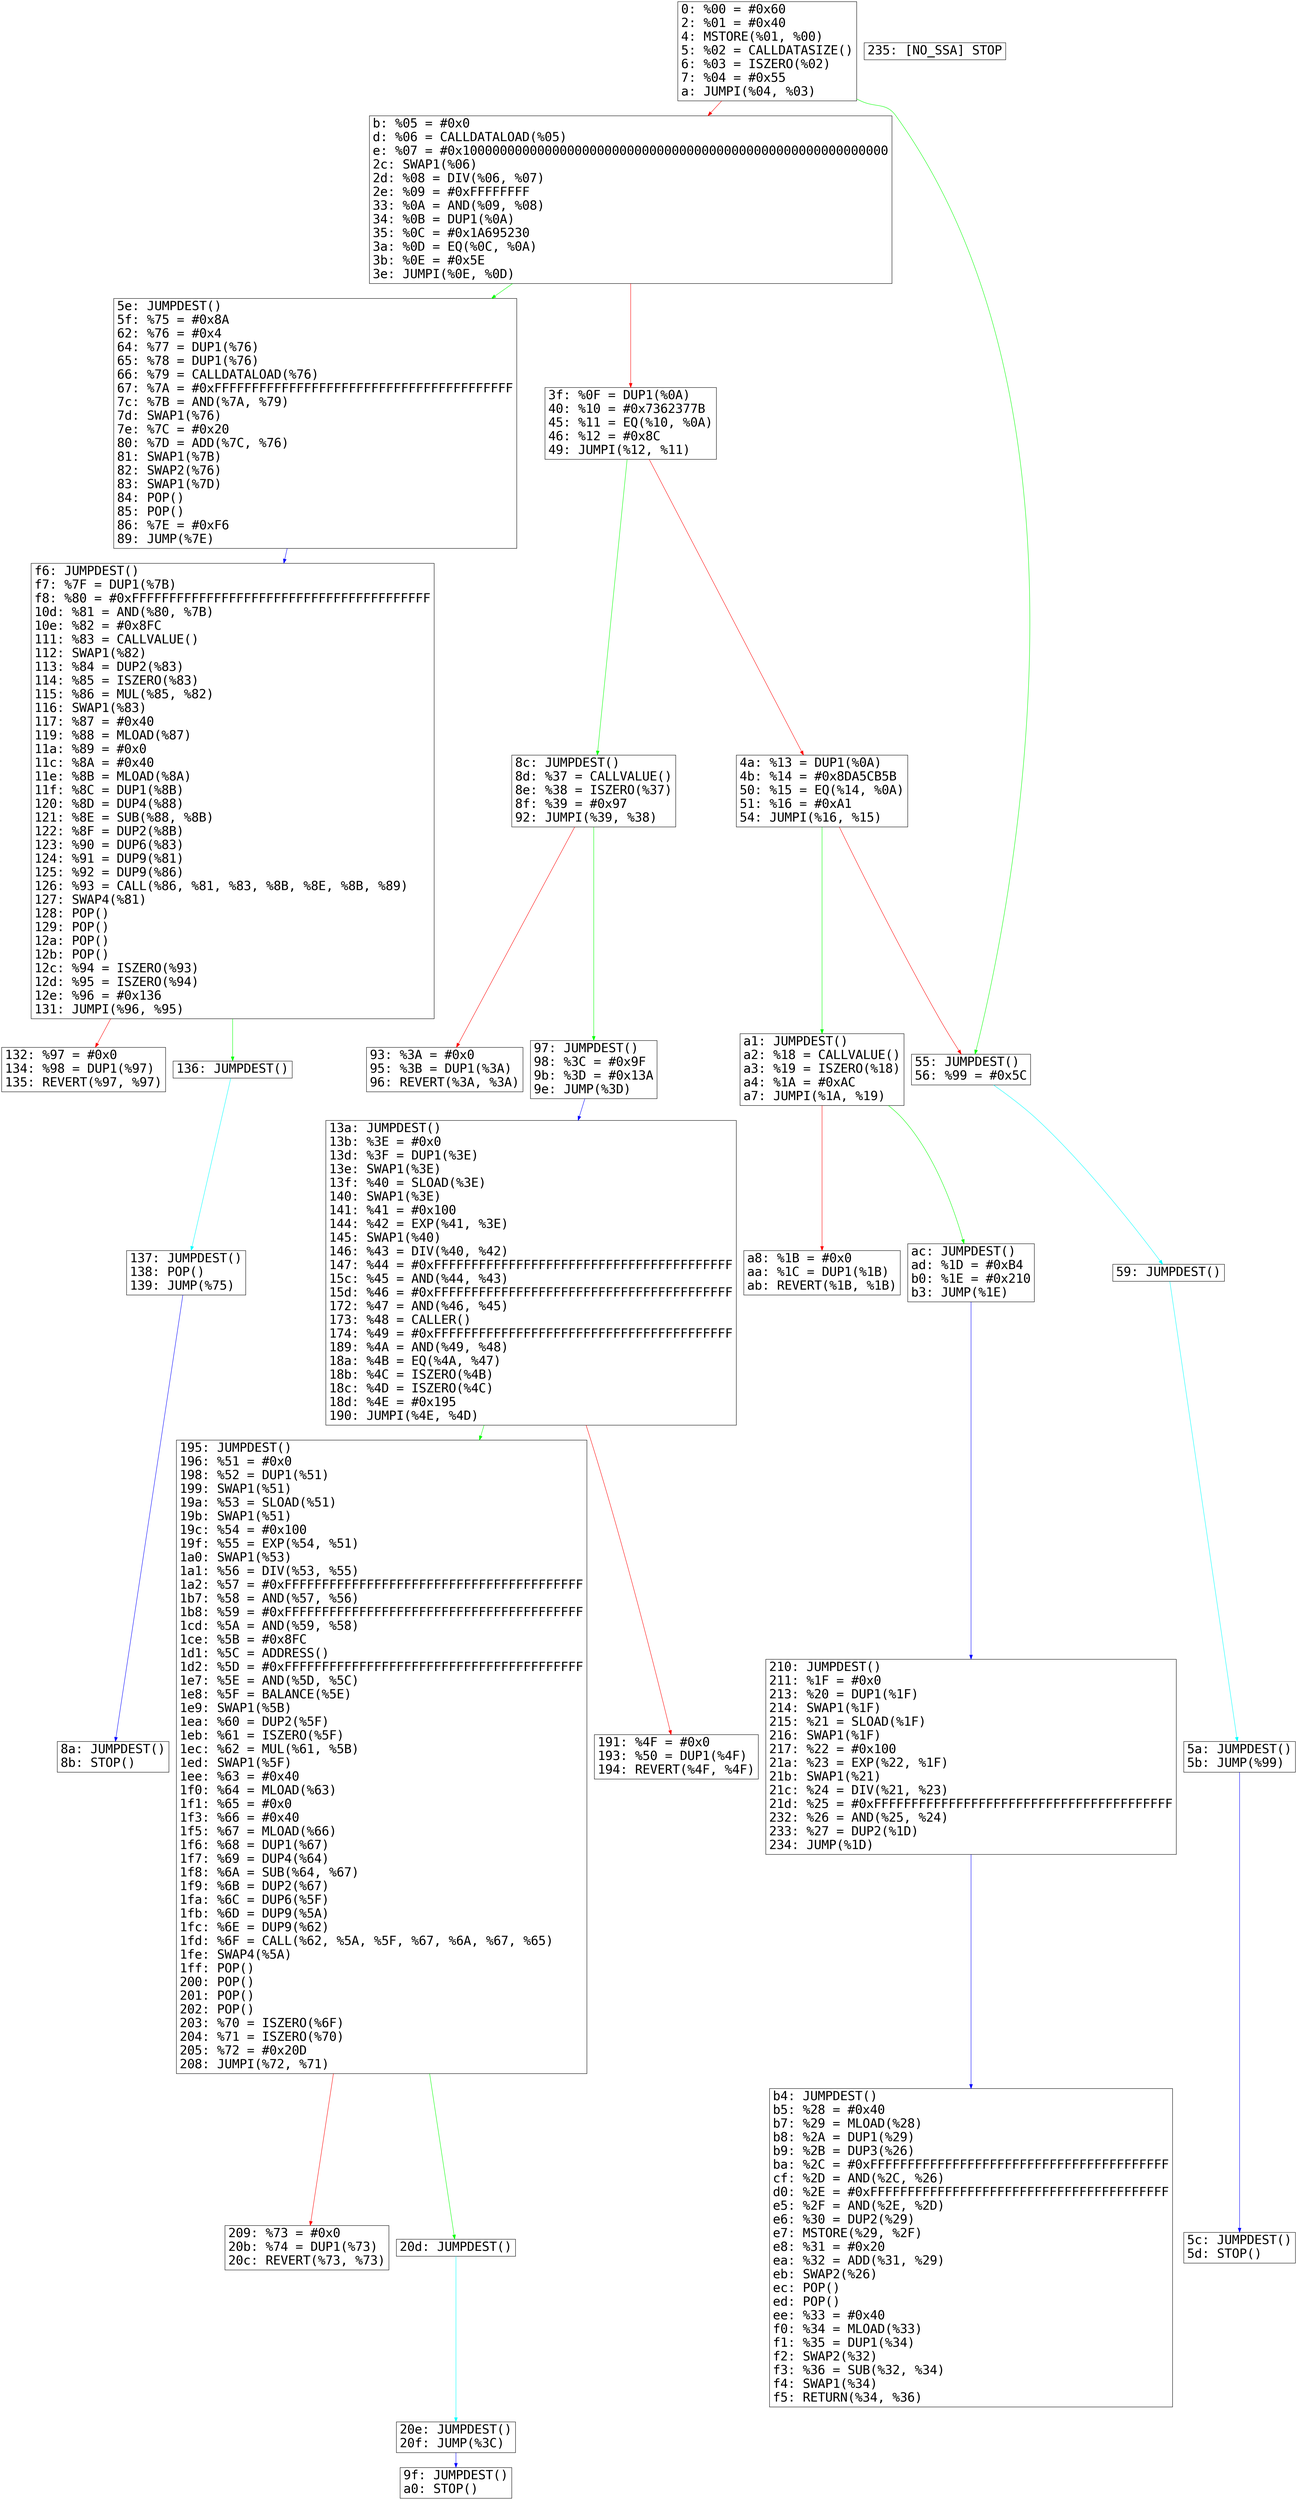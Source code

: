 digraph "graph.cfg.gv" {
	subgraph global {
		node [fontname=Courier fontsize=30.0 rank=same shape=box]
		block_0 [label="0: %00 = #0x60\l2: %01 = #0x40\l4: MSTORE(%01, %00)\l5: %02 = CALLDATASIZE()\l6: %03 = ISZERO(%02)\l7: %04 = #0x55\la: JUMPI(%04, %03)\l"]
		block_b [label="b: %05 = #0x0\ld: %06 = CALLDATALOAD(%05)\le: %07 = #0x100000000000000000000000000000000000000000000000000000000\l2c: SWAP1(%06)\l2d: %08 = DIV(%06, %07)\l2e: %09 = #0xFFFFFFFF\l33: %0A = AND(%09, %08)\l34: %0B = DUP1(%0A)\l35: %0C = #0x1A695230\l3a: %0D = EQ(%0C, %0A)\l3b: %0E = #0x5E\l3e: JUMPI(%0E, %0D)\l"]
		block_3f [label="3f: %0F = DUP1(%0A)\l40: %10 = #0x7362377B\l45: %11 = EQ(%10, %0A)\l46: %12 = #0x8C\l49: JUMPI(%12, %11)\l"]
		block_4a [label="4a: %13 = DUP1(%0A)\l4b: %14 = #0x8DA5CB5B\l50: %15 = EQ(%14, %0A)\l51: %16 = #0xA1\l54: JUMPI(%16, %15)\l"]
		block_55 [label="55: JUMPDEST()\l56: %99 = #0x5C\l"]
		block_59 [label="59: JUMPDEST()\l"]
		block_5a [label="5a: JUMPDEST()\l5b: JUMP(%99)\l"]
		block_5c [label="5c: JUMPDEST()\l5d: STOP()\l"]
		block_5e [label="5e: JUMPDEST()\l5f: %75 = #0x8A\l62: %76 = #0x4\l64: %77 = DUP1(%76)\l65: %78 = DUP1(%76)\l66: %79 = CALLDATALOAD(%76)\l67: %7A = #0xFFFFFFFFFFFFFFFFFFFFFFFFFFFFFFFFFFFFFFFF\l7c: %7B = AND(%7A, %79)\l7d: SWAP1(%76)\l7e: %7C = #0x20\l80: %7D = ADD(%7C, %76)\l81: SWAP1(%7B)\l82: SWAP2(%76)\l83: SWAP1(%7D)\l84: POP()\l85: POP()\l86: %7E = #0xF6\l89: JUMP(%7E)\l"]
		block_8a [label="8a: JUMPDEST()\l8b: STOP()\l"]
		block_8c [label="8c: JUMPDEST()\l8d: %37 = CALLVALUE()\l8e: %38 = ISZERO(%37)\l8f: %39 = #0x97\l92: JUMPI(%39, %38)\l"]
		block_93 [label="93: %3A = #0x0\l95: %3B = DUP1(%3A)\l96: REVERT(%3A, %3A)\l"]
		block_97 [label="97: JUMPDEST()\l98: %3C = #0x9F\l9b: %3D = #0x13A\l9e: JUMP(%3D)\l"]
		block_9f [label="9f: JUMPDEST()\la0: STOP()\l"]
		block_a1 [label="a1: JUMPDEST()\la2: %18 = CALLVALUE()\la3: %19 = ISZERO(%18)\la4: %1A = #0xAC\la7: JUMPI(%1A, %19)\l"]
		block_a8 [label="a8: %1B = #0x0\laa: %1C = DUP1(%1B)\lab: REVERT(%1B, %1B)\l"]
		block_ac [label="ac: JUMPDEST()\lad: %1D = #0xB4\lb0: %1E = #0x210\lb3: JUMP(%1E)\l"]
		block_b4 [label="b4: JUMPDEST()\lb5: %28 = #0x40\lb7: %29 = MLOAD(%28)\lb8: %2A = DUP1(%29)\lb9: %2B = DUP3(%26)\lba: %2C = #0xFFFFFFFFFFFFFFFFFFFFFFFFFFFFFFFFFFFFFFFF\lcf: %2D = AND(%2C, %26)\ld0: %2E = #0xFFFFFFFFFFFFFFFFFFFFFFFFFFFFFFFFFFFFFFFF\le5: %2F = AND(%2E, %2D)\le6: %30 = DUP2(%29)\le7: MSTORE(%29, %2F)\le8: %31 = #0x20\lea: %32 = ADD(%31, %29)\leb: SWAP2(%26)\lec: POP()\led: POP()\lee: %33 = #0x40\lf0: %34 = MLOAD(%33)\lf1: %35 = DUP1(%34)\lf2: SWAP2(%32)\lf3: %36 = SUB(%32, %34)\lf4: SWAP1(%34)\lf5: RETURN(%34, %36)\l"]
		block_f6 [label="f6: JUMPDEST()\lf7: %7F = DUP1(%7B)\lf8: %80 = #0xFFFFFFFFFFFFFFFFFFFFFFFFFFFFFFFFFFFFFFFF\l10d: %81 = AND(%80, %7B)\l10e: %82 = #0x8FC\l111: %83 = CALLVALUE()\l112: SWAP1(%82)\l113: %84 = DUP2(%83)\l114: %85 = ISZERO(%83)\l115: %86 = MUL(%85, %82)\l116: SWAP1(%83)\l117: %87 = #0x40\l119: %88 = MLOAD(%87)\l11a: %89 = #0x0\l11c: %8A = #0x40\l11e: %8B = MLOAD(%8A)\l11f: %8C = DUP1(%8B)\l120: %8D = DUP4(%88)\l121: %8E = SUB(%88, %8B)\l122: %8F = DUP2(%8B)\l123: %90 = DUP6(%83)\l124: %91 = DUP9(%81)\l125: %92 = DUP9(%86)\l126: %93 = CALL(%86, %81, %83, %8B, %8E, %8B, %89)\l127: SWAP4(%81)\l128: POP()\l129: POP()\l12a: POP()\l12b: POP()\l12c: %94 = ISZERO(%93)\l12d: %95 = ISZERO(%94)\l12e: %96 = #0x136\l131: JUMPI(%96, %95)\l"]
		block_132 [label="132: %97 = #0x0\l134: %98 = DUP1(%97)\l135: REVERT(%97, %97)\l"]
		block_136 [label="136: JUMPDEST()\l"]
		block_137 [label="137: JUMPDEST()\l138: POP()\l139: JUMP(%75)\l"]
		block_13a [label="13a: JUMPDEST()\l13b: %3E = #0x0\l13d: %3F = DUP1(%3E)\l13e: SWAP1(%3E)\l13f: %40 = SLOAD(%3E)\l140: SWAP1(%3E)\l141: %41 = #0x100\l144: %42 = EXP(%41, %3E)\l145: SWAP1(%40)\l146: %43 = DIV(%40, %42)\l147: %44 = #0xFFFFFFFFFFFFFFFFFFFFFFFFFFFFFFFFFFFFFFFF\l15c: %45 = AND(%44, %43)\l15d: %46 = #0xFFFFFFFFFFFFFFFFFFFFFFFFFFFFFFFFFFFFFFFF\l172: %47 = AND(%46, %45)\l173: %48 = CALLER()\l174: %49 = #0xFFFFFFFFFFFFFFFFFFFFFFFFFFFFFFFFFFFFFFFF\l189: %4A = AND(%49, %48)\l18a: %4B = EQ(%4A, %47)\l18b: %4C = ISZERO(%4B)\l18c: %4D = ISZERO(%4C)\l18d: %4E = #0x195\l190: JUMPI(%4E, %4D)\l"]
		block_191 [label="191: %4F = #0x0\l193: %50 = DUP1(%4F)\l194: REVERT(%4F, %4F)\l"]
		block_195 [label="195: JUMPDEST()\l196: %51 = #0x0\l198: %52 = DUP1(%51)\l199: SWAP1(%51)\l19a: %53 = SLOAD(%51)\l19b: SWAP1(%51)\l19c: %54 = #0x100\l19f: %55 = EXP(%54, %51)\l1a0: SWAP1(%53)\l1a1: %56 = DIV(%53, %55)\l1a2: %57 = #0xFFFFFFFFFFFFFFFFFFFFFFFFFFFFFFFFFFFFFFFF\l1b7: %58 = AND(%57, %56)\l1b8: %59 = #0xFFFFFFFFFFFFFFFFFFFFFFFFFFFFFFFFFFFFFFFF\l1cd: %5A = AND(%59, %58)\l1ce: %5B = #0x8FC\l1d1: %5C = ADDRESS()\l1d2: %5D = #0xFFFFFFFFFFFFFFFFFFFFFFFFFFFFFFFFFFFFFFFF\l1e7: %5E = AND(%5D, %5C)\l1e8: %5F = BALANCE(%5E)\l1e9: SWAP1(%5B)\l1ea: %60 = DUP2(%5F)\l1eb: %61 = ISZERO(%5F)\l1ec: %62 = MUL(%61, %5B)\l1ed: SWAP1(%5F)\l1ee: %63 = #0x40\l1f0: %64 = MLOAD(%63)\l1f1: %65 = #0x0\l1f3: %66 = #0x40\l1f5: %67 = MLOAD(%66)\l1f6: %68 = DUP1(%67)\l1f7: %69 = DUP4(%64)\l1f8: %6A = SUB(%64, %67)\l1f9: %6B = DUP2(%67)\l1fa: %6C = DUP6(%5F)\l1fb: %6D = DUP9(%5A)\l1fc: %6E = DUP9(%62)\l1fd: %6F = CALL(%62, %5A, %5F, %67, %6A, %67, %65)\l1fe: SWAP4(%5A)\l1ff: POP()\l200: POP()\l201: POP()\l202: POP()\l203: %70 = ISZERO(%6F)\l204: %71 = ISZERO(%70)\l205: %72 = #0x20D\l208: JUMPI(%72, %71)\l"]
		block_209 [label="209: %73 = #0x0\l20b: %74 = DUP1(%73)\l20c: REVERT(%73, %73)\l"]
		block_20d [label="20d: JUMPDEST()\l"]
		block_20e [label="20e: JUMPDEST()\l20f: JUMP(%3C)\l"]
		block_210 [label="210: JUMPDEST()\l211: %1F = #0x0\l213: %20 = DUP1(%1F)\l214: SWAP1(%1F)\l215: %21 = SLOAD(%1F)\l216: SWAP1(%1F)\l217: %22 = #0x100\l21a: %23 = EXP(%22, %1F)\l21b: SWAP1(%21)\l21c: %24 = DIV(%21, %23)\l21d: %25 = #0xFFFFFFFFFFFFFFFFFFFFFFFFFFFFFFFFFFFFFFFF\l232: %26 = AND(%25, %24)\l233: %27 = DUP2(%1D)\l234: JUMP(%1D)\l"]
		block_235 [label="235: [NO_SSA] STOP\l"]
	}
	block_136 -> block_137 [color=cyan]
	block_137 -> block_8a [color=blue]
	block_20e -> block_9f [color=blue]
	block_ac -> block_210 [color=blue]
	block_8c -> block_93 [color=red]
	block_13a -> block_191 [color=red]
	block_0 -> block_b [color=red]
	block_a1 -> block_a8 [color=red]
	block_13a -> block_195 [color=green]
	block_3f -> block_8c [color=green]
	block_97 -> block_13a [color=blue]
	block_195 -> block_20d [color=green]
	block_5e -> block_f6 [color=blue]
	block_f6 -> block_136 [color=green]
	block_f6 -> block_132 [color=red]
	block_b -> block_3f [color=red]
	block_59 -> block_5a [color=cyan]
	block_5a -> block_5c [color=blue]
	block_195 -> block_209 [color=red]
	block_20d -> block_20e [color=cyan]
	block_4a -> block_55 [color=red]
	block_b -> block_5e [color=green]
	block_3f -> block_4a [color=red]
	block_8c -> block_97 [color=green]
	block_210 -> block_b4 [color=blue]
	block_0 -> block_55 [color=green]
	block_4a -> block_a1 [color=green]
	block_55 -> block_59 [color=cyan]
	block_a1 -> block_ac [color=green]
}
